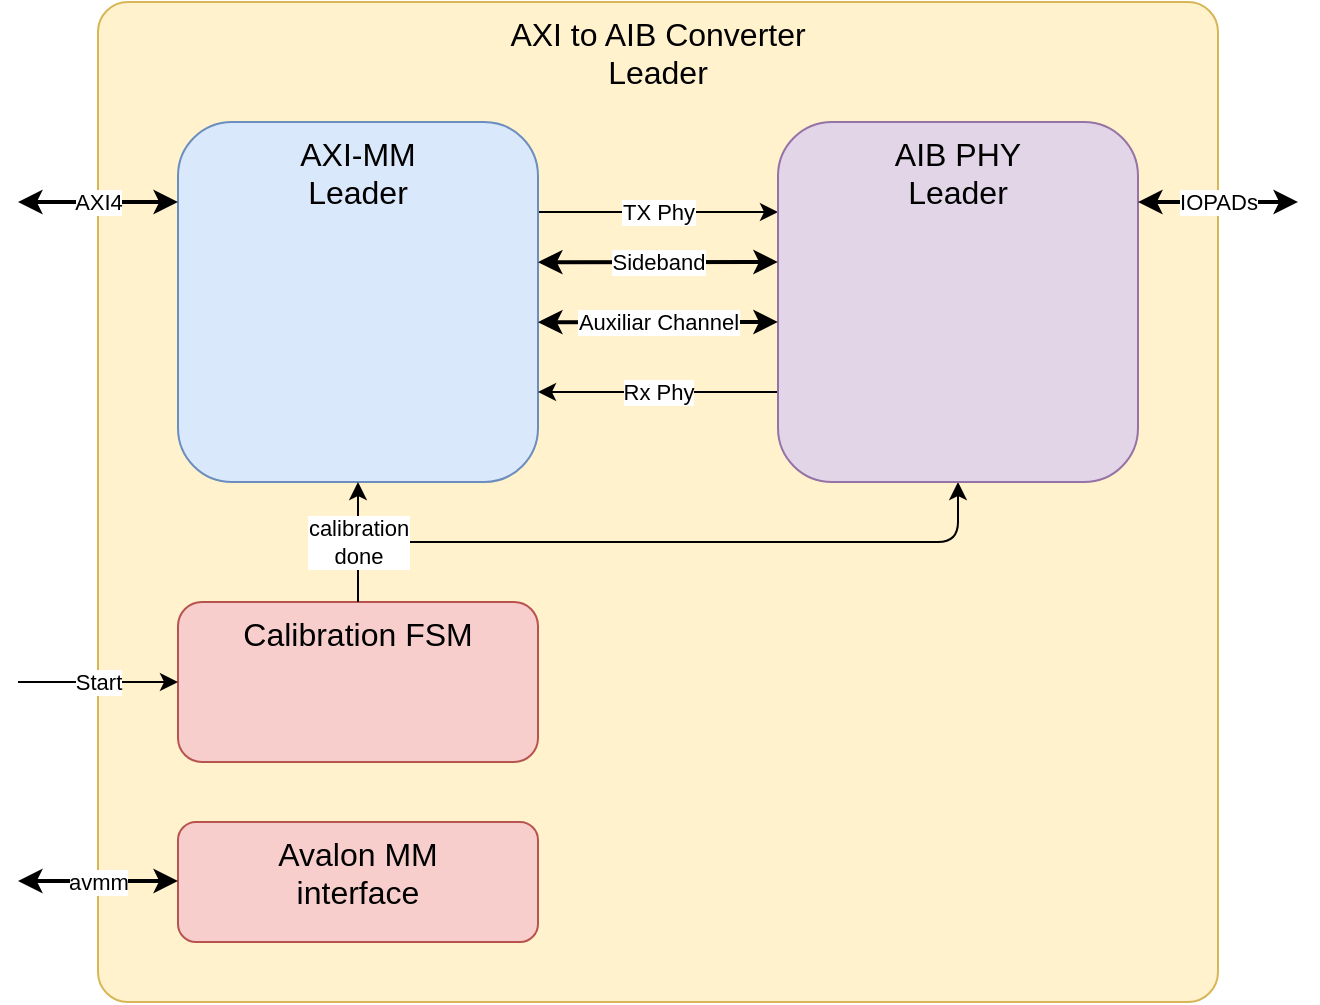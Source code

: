 <mxfile>
    <diagram id="HeIw7b9UjkNd5B2_3CLr" name="Page-1">
        <mxGraphModel dx="692" dy="548" grid="1" gridSize="10" guides="1" tooltips="1" connect="1" arrows="1" fold="1" page="1" pageScale="1" pageWidth="850" pageHeight="1100" math="0" shadow="0">
            <root>
                <mxCell id="0"/>
                <mxCell id="1" parent="0"/>
                <mxCell id="11" style="edgeStyle=none;html=1;entryX=0;entryY=0.25;entryDx=0;entryDy=0;horizontal=1;" parent="1" source="2" target="4" edge="1">
                    <mxGeometry relative="1" as="geometry"/>
                </mxCell>
                <mxCell id="2" value="AXI to AIB Converter&lt;div&gt;Leader&lt;/div&gt;" style="rounded=1;whiteSpace=wrap;html=1;arcSize=3;fillColor=#fff2cc;strokeColor=#d6b656;fontSize=16;verticalAlign=top;horizontal=1;" parent="1" vertex="1">
                    <mxGeometry x="80" y="60" width="560" height="500" as="geometry"/>
                </mxCell>
                <mxCell id="16" style="edgeStyle=none;html=1;horizontal=1;" edge="1" parent="1" source="3" target="5">
                    <mxGeometry relative="1" as="geometry">
                        <Array as="points">
                            <mxPoint x="210" y="330"/>
                            <mxPoint x="510" y="330"/>
                        </Array>
                    </mxGeometry>
                </mxCell>
                <mxCell id="3" value="Calibration FSM" style="rounded=1;whiteSpace=wrap;html=1;fontSize=16;verticalAlign=top;fillColor=#f8cecc;strokeColor=#b85450;horizontal=1;" parent="1" vertex="1">
                    <mxGeometry x="120" y="360" width="180" height="80" as="geometry"/>
                </mxCell>
                <mxCell id="7" value="TX Phy" style="edgeStyle=none;html=1;exitX=1;exitY=0.25;exitDx=0;exitDy=0;entryX=0;entryY=0.25;entryDx=0;entryDy=0;horizontal=1;" parent="1" source="4" target="5" edge="1">
                    <mxGeometry relative="1" as="geometry"/>
                </mxCell>
                <mxCell id="4" value="AXI-MM&lt;div&gt;Leader&lt;/div&gt;" style="rounded=1;whiteSpace=wrap;html=1;arcSize=15;fillColor=#dae8fc;strokeColor=#6c8ebf;fontSize=16;verticalAlign=top;horizontal=1;" parent="1" vertex="1">
                    <mxGeometry x="120" y="120" width="180" height="180" as="geometry"/>
                </mxCell>
                <mxCell id="8" value="Rx Phy" style="edgeStyle=none;html=1;entryX=1;entryY=0.75;entryDx=0;entryDy=0;exitX=0;exitY=0.75;exitDx=0;exitDy=0;horizontal=1;" parent="1" source="5" target="4" edge="1">
                    <mxGeometry relative="1" as="geometry"/>
                </mxCell>
                <mxCell id="5" value="AIB PHY&lt;div&gt;Leader&lt;/div&gt;" style="rounded=1;whiteSpace=wrap;html=1;arcSize=15;fillColor=#e1d5e7;strokeColor=#9673a6;fontSize=16;verticalAlign=top;horizontal=1;" parent="1" vertex="1">
                    <mxGeometry x="420" y="120" width="180" height="180" as="geometry"/>
                </mxCell>
                <mxCell id="12" value="AXI4" style="endArrow=classic;html=1;startArrow=classic;startFill=1;horizontal=1;strokeWidth=2;" parent="1" edge="1">
                    <mxGeometry width="50" height="50" relative="1" as="geometry">
                        <mxPoint x="40" y="160" as="sourcePoint"/>
                        <mxPoint x="120" y="160" as="targetPoint"/>
                    </mxGeometry>
                </mxCell>
                <mxCell id="14" value="Start" style="endArrow=classic;html=1;horizontal=1;" parent="1" edge="1">
                    <mxGeometry width="50" height="50" relative="1" as="geometry">
                        <mxPoint x="40" y="400" as="sourcePoint"/>
                        <mxPoint x="120" y="400" as="targetPoint"/>
                    </mxGeometry>
                </mxCell>
                <mxCell id="15" value="IOPADs" style="endArrow=classic;startArrow=classic;html=1;horizontal=1;strokeWidth=2;" edge="1" parent="1">
                    <mxGeometry width="50" height="50" relative="1" as="geometry">
                        <mxPoint x="600" y="160" as="sourcePoint"/>
                        <mxPoint x="680" y="160" as="targetPoint"/>
                    </mxGeometry>
                </mxCell>
                <mxCell id="6" value="calibration&lt;div&gt;done&lt;/div&gt;" style="edgeStyle=none;html=1;labelBorderColor=none;spacingTop=0;labelBackgroundColor=default;horizontal=1;" parent="1" source="3" target="4" edge="1">
                    <mxGeometry relative="1" as="geometry"/>
                </mxCell>
                <mxCell id="17" value="Avalon MM&lt;div&gt;interface&lt;/div&gt;" style="rounded=1;whiteSpace=wrap;html=1;fontSize=16;verticalAlign=top;fillColor=#f8cecc;strokeColor=#b85450;horizontal=1;" vertex="1" parent="1">
                    <mxGeometry x="120" y="470" width="180" height="60" as="geometry"/>
                </mxCell>
                <mxCell id="18" value="avmm" style="endArrow=classic;startArrow=classic;html=1;strokeWidth=2;" edge="1" parent="1">
                    <mxGeometry width="50" height="50" relative="1" as="geometry">
                        <mxPoint x="40" y="499.5" as="sourcePoint"/>
                        <mxPoint x="120" y="499.5" as="targetPoint"/>
                    </mxGeometry>
                </mxCell>
                <mxCell id="19" value="Sideband" style="endArrow=classic;startArrow=classic;html=1;exitX=0.393;exitY=0.279;exitDx=0;exitDy=0;exitPerimeter=0;strokeWidth=2;" edge="1" parent="1">
                    <mxGeometry width="50" height="50" relative="1" as="geometry">
                        <mxPoint x="300.0" y="190.08" as="sourcePoint"/>
                        <mxPoint x="419.92" y="190" as="targetPoint"/>
                    </mxGeometry>
                </mxCell>
                <mxCell id="20" value="Auxiliar Channel" style="endArrow=classic;startArrow=classic;html=1;exitX=0.393;exitY=0.279;exitDx=0;exitDy=0;exitPerimeter=0;strokeWidth=2;" edge="1" parent="1">
                    <mxGeometry width="50" height="50" relative="1" as="geometry">
                        <mxPoint x="300.0" y="220.08" as="sourcePoint"/>
                        <mxPoint x="419.92" y="220" as="targetPoint"/>
                    </mxGeometry>
                </mxCell>
            </root>
        </mxGraphModel>
    </diagram>
</mxfile>